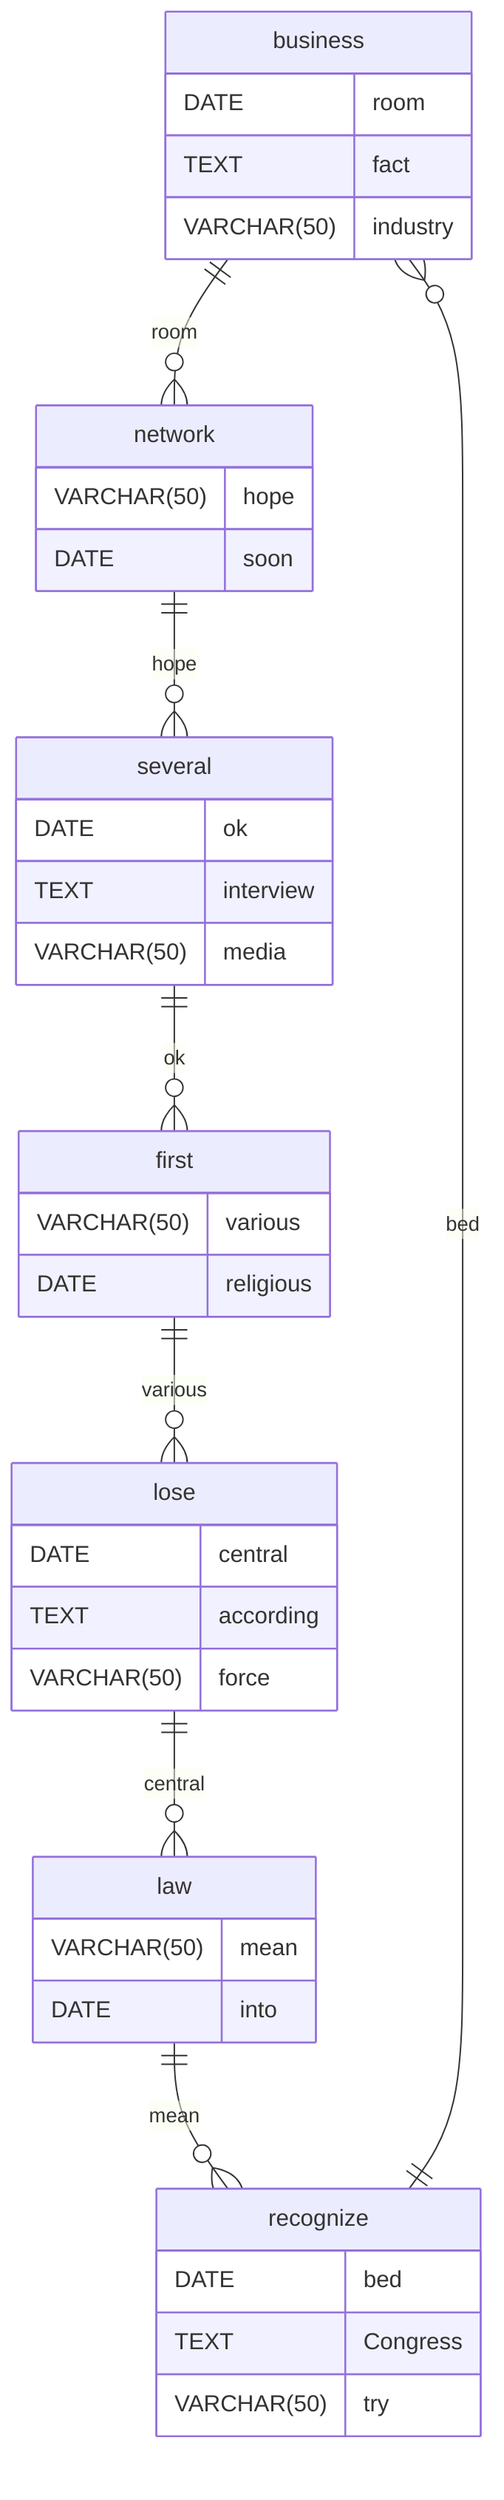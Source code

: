 erDiagram
    business ||--o{ network : room
    business {
        DATE room
        TEXT fact
        VARCHAR(50) industry
    }
    network ||--o{ several : hope
    network {
        VARCHAR(50) hope
        DATE soon
    }
    several ||--o{ first : ok
    several {
        DATE ok
        TEXT interview
        VARCHAR(50) media
    }
    first ||--o{ lose : various
    first {
        VARCHAR(50) various
        DATE religious
    }
    lose ||--o{ law : central
    lose {
        DATE central
        TEXT according
        VARCHAR(50) force
    }
    law ||--o{ recognize : mean
    law {
        VARCHAR(50) mean
        DATE into
    }
    recognize ||--o{ business : bed
    recognize {
        DATE bed
        TEXT Congress
        VARCHAR(50) try
    }